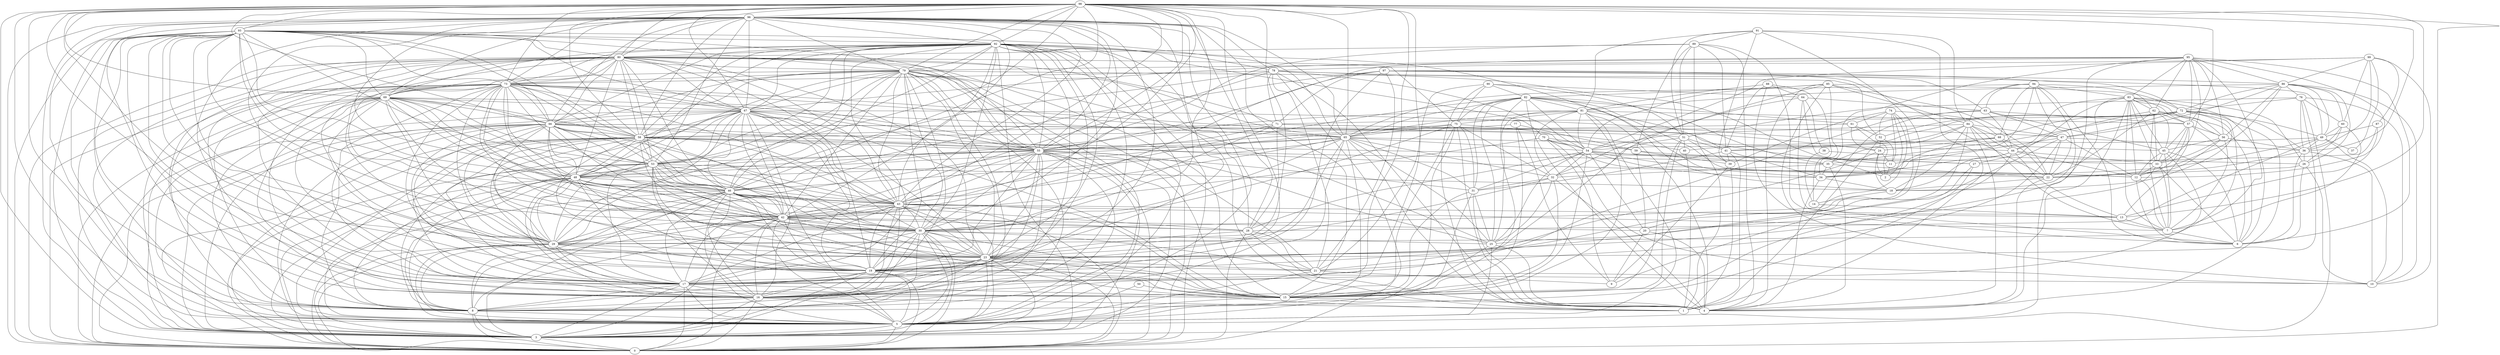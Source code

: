 digraph "sensornet-topology" {
label = "";
rankdir="BT";"0"->"3" [arrowhead = "both"] 
"0"->"5" [arrowhead = "both"] 
"0"->"8" [arrowhead = "both"] 
"0"->"16" [arrowhead = "both"] 
"0"->"17" [arrowhead = "both"] 
"0"->"19" [arrowhead = "both"] 
"0"->"23" [arrowhead = "both"] 
"0"->"28" [arrowhead = "both"] 
"0"->"29" [arrowhead = "both"] 
"0"->"30" [arrowhead = "both"] 
"0"->"42" [arrowhead = "both"] 
"0"->"43" [arrowhead = "both"] 
"0"->"46" [arrowhead = "both"] 
"0"->"48" [arrowhead = "both"] 
"0"->"53" [arrowhead = "both"] 
"0"->"55" [arrowhead = "both"] 
"0"->"58" [arrowhead = "both"] 
"0"->"66" [arrowhead = "both"] 
"0"->"67" [arrowhead = "both"] 
"0"->"69" [arrowhead = "both"] 
"0"->"73" [arrowhead = "both"] 
"0"->"78" [arrowhead = "both"] 
"0"->"79" [arrowhead = "both"] 
"0"->"80" [arrowhead = "both"] 
"0"->"92" [arrowhead = "both"] 
"0"->"93" [arrowhead = "both"] 
"0"->"96" [arrowhead = "both"] 
"0"->"98" [arrowhead = "both"] 
"1"->"16" [arrowhead = "both"] 
"1"->"39" [arrowhead = "both"] 
"1"->"40" [arrowhead = "both"] 
"1"->"41" [arrowhead = "both"] 
"1"->"42" [arrowhead = "both"] 
"1"->"52" [arrowhead = "both"] 
"1"->"89" [arrowhead = "both"] 
"1"->"90" [arrowhead = "both"] 
"1"->"91" [arrowhead = "both"] 
"1"->"92" [arrowhead = "both"] 
"2"->"11" [arrowhead = "both"] 
"2"->"24" [arrowhead = "both"] 
"2"->"49" [arrowhead = "both"] 
"2"->"61" [arrowhead = "both"] 
"2"->"74" [arrowhead = "both"] 
"2"->"78" [arrowhead = "both"] 
"3"->"5" [arrowhead = "both"] 
"3"->"8" [arrowhead = "both"] 
"3"->"16" [arrowhead = "both"] 
"3"->"17" [arrowhead = "both"] 
"3"->"19" [arrowhead = "both"] 
"3"->"23" [arrowhead = "both"] 
"3"->"29" [arrowhead = "both"] 
"3"->"30" [arrowhead = "both"] 
"3"->"42" [arrowhead = "both"] 
"3"->"43" [arrowhead = "both"] 
"3"->"46" [arrowhead = "both"] 
"3"->"48" [arrowhead = "both"] 
"3"->"55" [arrowhead = "both"] 
"3"->"58" [arrowhead = "both"] 
"3"->"66" [arrowhead = "both"] 
"3"->"67" [arrowhead = "both"] 
"3"->"69" [arrowhead = "both"] 
"3"->"73" [arrowhead = "both"] 
"3"->"76" [arrowhead = "both"] 
"3"->"79" [arrowhead = "both"] 
"3"->"80" [arrowhead = "both"] 
"3"->"92" [arrowhead = "both"] 
"3"->"93" [arrowhead = "both"] 
"3"->"96" [arrowhead = "both"] 
"3"->"98" [arrowhead = "both"] 
"4"->"15" [arrowhead = "both"] 
"4"->"20" [arrowhead = "both"] 
"4"->"22" [arrowhead = "both"] 
"4"->"25" [arrowhead = "both"] 
"4"->"28" [arrowhead = "both"] 
"4"->"31" [arrowhead = "both"] 
"4"->"32" [arrowhead = "both"] 
"4"->"34" [arrowhead = "both"] 
"4"->"35" [arrowhead = "both"] 
"4"->"65" [arrowhead = "both"] 
"4"->"72" [arrowhead = "both"] 
"4"->"75" [arrowhead = "both"] 
"4"->"78" [arrowhead = "both"] 
"4"->"81" [arrowhead = "both"] 
"4"->"82" [arrowhead = "both"] 
"4"->"83" [arrowhead = "both"] 
"4"->"84" [arrowhead = "both"] 
"4"->"85" [arrowhead = "both"] 
"4"->"89" [arrowhead = "both"] 
"5"->"8" [arrowhead = "both"] 
"5"->"15" [arrowhead = "both"] 
"5"->"16" [arrowhead = "both"] 
"5"->"17" [arrowhead = "both"] 
"5"->"19" [arrowhead = "both"] 
"5"->"21" [arrowhead = "both"] 
"5"->"23" [arrowhead = "both"] 
"5"->"25" [arrowhead = "both"] 
"5"->"29" [arrowhead = "both"] 
"5"->"30" [arrowhead = "both"] 
"5"->"31" [arrowhead = "both"] 
"5"->"42" [arrowhead = "both"] 
"5"->"43" [arrowhead = "both"] 
"5"->"46" [arrowhead = "both"] 
"5"->"48" [arrowhead = "both"] 
"5"->"50" [arrowhead = "both"] 
"5"->"53" [arrowhead = "both"] 
"5"->"58" [arrowhead = "both"] 
"5"->"65" [arrowhead = "both"] 
"5"->"66" [arrowhead = "both"] 
"5"->"67" [arrowhead = "both"] 
"5"->"69" [arrowhead = "both"] 
"5"->"73" [arrowhead = "both"] 
"5"->"75" [arrowhead = "both"] 
"5"->"79" [arrowhead = "both"] 
"5"->"80" [arrowhead = "both"] 
"5"->"81" [arrowhead = "both"] 
"5"->"92" [arrowhead = "both"] 
"5"->"93" [arrowhead = "both"] 
"5"->"95" [arrowhead = "both"] 
"5"->"96" [arrowhead = "both"] 
"5"->"98" [arrowhead = "both"] 
"6"->"7" [arrowhead = "both"] 
"6"->"12" [arrowhead = "both"] 
"6"->"26" [arrowhead = "both"] 
"6"->"33" [arrowhead = "both"] 
"6"->"36" [arrowhead = "both"] 
"6"->"45" [arrowhead = "both"] 
"6"->"57" [arrowhead = "both"] 
"6"->"62" [arrowhead = "both"] 
"6"->"83" [arrowhead = "both"] 
"6"->"88" [arrowhead = "both"] 
"6"->"89" [arrowhead = "both"] 
"6"->"94" [arrowhead = "both"] 
"6"->"95" [arrowhead = "both"] 
"7"->"12" [arrowhead = "both"] 
"7"->"13" [arrowhead = "both"] 
"7"->"33" [arrowhead = "both"] 
"7"->"43" [arrowhead = "both"] 
"7"->"45" [arrowhead = "both"] 
"7"->"56" [arrowhead = "both"] 
"7"->"60" [arrowhead = "both"] 
"7"->"62" [arrowhead = "both"] 
"7"->"83" [arrowhead = "both"] 
"7"->"84" [arrowhead = "both"] 
"7"->"95" [arrowhead = "both"] 
"8"->"16" [arrowhead = "both"] 
"8"->"17" [arrowhead = "both"] 
"8"->"19" [arrowhead = "both"] 
"8"->"23" [arrowhead = "both"] 
"8"->"27" [arrowhead = "both"] 
"8"->"29" [arrowhead = "both"] 
"8"->"30" [arrowhead = "both"] 
"8"->"42" [arrowhead = "both"] 
"8"->"43" [arrowhead = "both"] 
"8"->"46" [arrowhead = "both"] 
"8"->"48" [arrowhead = "both"] 
"8"->"53" [arrowhead = "both"] 
"8"->"55" [arrowhead = "both"] 
"8"->"66" [arrowhead = "both"] 
"8"->"67" [arrowhead = "both"] 
"8"->"69" [arrowhead = "both"] 
"8"->"73" [arrowhead = "both"] 
"8"->"79" [arrowhead = "both"] 
"8"->"80" [arrowhead = "both"] 
"8"->"92" [arrowhead = "both"] 
"8"->"93" [arrowhead = "both"] 
"8"->"96" [arrowhead = "both"] 
"8"->"98" [arrowhead = "both"] 
"9"->"20" [arrowhead = "both"] 
"9"->"21" [arrowhead = "both"] 
"9"->"27" [arrowhead = "both"] 
"9"->"39" [arrowhead = "both"] 
"9"->"70" [arrowhead = "both"] 
"9"->"77" [arrowhead = "both"] 
"10"->"19" [arrowhead = "both"] 
"10"->"26" [arrowhead = "both"] 
"10"->"36" [arrowhead = "both"] 
"10"->"49" [arrowhead = "both"] 
"10"->"70" [arrowhead = "both"] 
"10"->"76" [arrowhead = "both"] 
"10"->"85" [arrowhead = "both"] 
"10"->"86" [arrowhead = "both"] 
"10"->"99" [arrowhead = "both"] 
"11"->"24" [arrowhead = "both"] 
"11"->"47" [arrowhead = "both"] 
"11"->"52" [arrowhead = "both"] 
"11"->"64" [arrowhead = "both"] 
"11"->"73" [arrowhead = "both"] 
"11"->"74" [arrowhead = "both"] 
"12"->"33" [arrowhead = "both"] 
"12"->"44" [arrowhead = "both"] 
"12"->"45" [arrowhead = "both"] 
"12"->"47" [arrowhead = "both"] 
"12"->"56" [arrowhead = "both"] 
"12"->"57" [arrowhead = "both"] 
"12"->"66" [arrowhead = "both"] 
"12"->"70" [arrowhead = "both"] 
"12"->"82" [arrowhead = "both"] 
"12"->"83" [arrowhead = "both"] 
"12"->"95" [arrowhead = "both"] 
"13"->"14" [arrowhead = "both"] 
"13"->"43" [arrowhead = "both"] 
"13"->"44" [arrowhead = "both"] 
"13"->"57" [arrowhead = "both"] 
"13"->"64" [arrowhead = "both"] 
"13"->"87" [arrowhead = "both"] 
"13"->"98" [arrowhead = "both"] 
"14"->"18" [arrowhead = "both"] 
"14"->"38" [arrowhead = "both"] 
"14"->"63" [arrowhead = "both"] 
"14"->"88" [arrowhead = "both"] 
"15"->"17" [arrowhead = "both"] 
"15"->"23" [arrowhead = "both"] 
"15"->"25" [arrowhead = "both"] 
"15"->"30" [arrowhead = "both"] 
"15"->"31" [arrowhead = "both"] 
"15"->"32" [arrowhead = "both"] 
"15"->"43" [arrowhead = "both"] 
"15"->"44" [arrowhead = "both"] 
"15"->"46" [arrowhead = "both"] 
"15"->"48" [arrowhead = "both"] 
"15"->"50" [arrowhead = "both"] 
"15"->"51" [arrowhead = "both"] 
"15"->"54" [arrowhead = "both"] 
"15"->"55" [arrowhead = "both"] 
"15"->"67" [arrowhead = "both"] 
"15"->"73" [arrowhead = "both"] 
"15"->"75" [arrowhead = "both"] 
"15"->"77" [arrowhead = "both"] 
"15"->"80" [arrowhead = "both"] 
"15"->"81" [arrowhead = "both"] 
"15"->"82" [arrowhead = "both"] 
"15"->"93" [arrowhead = "both"] 
"15"->"96" [arrowhead = "both"] 
"15"->"98" [arrowhead = "both"] 
"16"->"17" [arrowhead = "both"] 
"16"->"19" [arrowhead = "both"] 
"16"->"23" [arrowhead = "both"] 
"16"->"29" [arrowhead = "both"] 
"16"->"30" [arrowhead = "both"] 
"16"->"42" [arrowhead = "both"] 
"16"->"43" [arrowhead = "both"] 
"16"->"46" [arrowhead = "both"] 
"16"->"48" [arrowhead = "both"] 
"16"->"51" [arrowhead = "both"] 
"16"->"53" [arrowhead = "both"] 
"16"->"55" [arrowhead = "both"] 
"16"->"58" [arrowhead = "both"] 
"16"->"67" [arrowhead = "both"] 
"16"->"69" [arrowhead = "both"] 
"16"->"73" [arrowhead = "both"] 
"16"->"79" [arrowhead = "both"] 
"16"->"80" [arrowhead = "both"] 
"16"->"92" [arrowhead = "both"] 
"16"->"93" [arrowhead = "both"] 
"16"->"96" [arrowhead = "both"] 
"16"->"97" [arrowhead = "both"] 
"16"->"98" [arrowhead = "both"] 
"17"->"19" [arrowhead = "both"] 
"17"->"23" [arrowhead = "both"] 
"17"->"29" [arrowhead = "both"] 
"17"->"30" [arrowhead = "both"] 
"17"->"42" [arrowhead = "both"] 
"17"->"43" [arrowhead = "both"] 
"17"->"45" [arrowhead = "both"] 
"17"->"46" [arrowhead = "both"] 
"17"->"48" [arrowhead = "both"] 
"17"->"53" [arrowhead = "both"] 
"17"->"55" [arrowhead = "both"] 
"17"->"58" [arrowhead = "both"] 
"17"->"63" [arrowhead = "both"] 
"17"->"65" [arrowhead = "both"] 
"17"->"66" [arrowhead = "both"] 
"17"->"69" [arrowhead = "both"] 
"17"->"73" [arrowhead = "both"] 
"17"->"79" [arrowhead = "both"] 
"17"->"80" [arrowhead = "both"] 
"17"->"92" [arrowhead = "both"] 
"17"->"93" [arrowhead = "both"] 
"17"->"96" [arrowhead = "both"] 
"17"->"98" [arrowhead = "both"] 
"18"->"22" [arrowhead = "both"] 
"18"->"24" [arrowhead = "both"] 
"18"->"34" [arrowhead = "both"] 
"18"->"44" [arrowhead = "both"] 
"18"->"53" [arrowhead = "both"] 
"18"->"72" [arrowhead = "both"] 
"18"->"84" [arrowhead = "both"] 
"18"->"92" [arrowhead = "both"] 
"18"->"94" [arrowhead = "both"] 
"19"->"23" [arrowhead = "both"] 
"19"->"29" [arrowhead = "both"] 
"19"->"30" [arrowhead = "both"] 
"19"->"42" [arrowhead = "both"] 
"19"->"43" [arrowhead = "both"] 
"19"->"46" [arrowhead = "both"] 
"19"->"48" [arrowhead = "both"] 
"19"->"53" [arrowhead = "both"] 
"19"->"55" [arrowhead = "both"] 
"19"->"58" [arrowhead = "both"] 
"19"->"64" [arrowhead = "both"] 
"19"->"66" [arrowhead = "both"] 
"19"->"67" [arrowhead = "both"] 
"19"->"73" [arrowhead = "both"] 
"19"->"79" [arrowhead = "both"] 
"19"->"80" [arrowhead = "both"] 
"19"->"84" [arrowhead = "both"] 
"19"->"92" [arrowhead = "both"] 
"19"->"93" [arrowhead = "both"] 
"19"->"96" [arrowhead = "both"] 
"19"->"98" [arrowhead = "both"] 
"20"->"33" [arrowhead = "both"] 
"20"->"42" [arrowhead = "both"] 
"20"->"54" [arrowhead = "both"] 
"20"->"59" [arrowhead = "both"] 
"20"->"91" [arrowhead = "both"] 
"21"->"23" [arrowhead = "both"] 
"21"->"28" [arrowhead = "both"] 
"21"->"30" [arrowhead = "both"] 
"21"->"47" [arrowhead = "both"] 
"21"->"55" [arrowhead = "both"] 
"21"->"58" [arrowhead = "both"] 
"21"->"74" [arrowhead = "both"] 
"21"->"78" [arrowhead = "both"] 
"21"->"90" [arrowhead = "both"] 
"21"->"97" [arrowhead = "both"] 
"22"->"26" [arrowhead = "both"] 
"22"->"35" [arrowhead = "both"] 
"22"->"36" [arrowhead = "both"] 
"22"->"47" [arrowhead = "both"] 
"22"->"54" [arrowhead = "both"] 
"22"->"62" [arrowhead = "both"] 
"22"->"68" [arrowhead = "both"] 
"22"->"85" [arrowhead = "both"] 
"22"->"86" [arrowhead = "both"] 
"22"->"94" [arrowhead = "both"] 
"22"->"97" [arrowhead = "both"] 
"23"->"24" [arrowhead = "both"] 
"23"->"28" [arrowhead = "both"] 
"23"->"29" [arrowhead = "both"] 
"23"->"30" [arrowhead = "both"] 
"23"->"42" [arrowhead = "both"] 
"23"->"43" [arrowhead = "both"] 
"23"->"46" [arrowhead = "both"] 
"23"->"48" [arrowhead = "both"] 
"23"->"53" [arrowhead = "both"] 
"23"->"55" [arrowhead = "both"] 
"23"->"58" [arrowhead = "both"] 
"23"->"65" [arrowhead = "both"] 
"23"->"66" [arrowhead = "both"] 
"23"->"67" [arrowhead = "both"] 
"23"->"69" [arrowhead = "both"] 
"23"->"76" [arrowhead = "both"] 
"23"->"79" [arrowhead = "both"] 
"23"->"80" [arrowhead = "both"] 
"23"->"83" [arrowhead = "both"] 
"23"->"92" [arrowhead = "both"] 
"23"->"93" [arrowhead = "both"] 
"23"->"96" [arrowhead = "both"] 
"23"->"98" [arrowhead = "both"] 
"24"->"52" [arrowhead = "both"] 
"24"->"61" [arrowhead = "both"] 
"24"->"68" [arrowhead = "both"] 
"24"->"71" [arrowhead = "both"] 
"25"->"30" [arrowhead = "both"] 
"25"->"31" [arrowhead = "both"] 
"25"->"32" [arrowhead = "both"] 
"25"->"47" [arrowhead = "both"] 
"25"->"54" [arrowhead = "both"] 
"25"->"55" [arrowhead = "both"] 
"25"->"65" [arrowhead = "both"] 
"25"->"79" [arrowhead = "both"] 
"25"->"81" [arrowhead = "both"] 
"25"->"82" [arrowhead = "both"] 
"26"->"36" [arrowhead = "both"] 
"26"->"38" [arrowhead = "both"] 
"26"->"60" [arrowhead = "both"] 
"26"->"83" [arrowhead = "both"] 
"26"->"86" [arrowhead = "both"] 
"27"->"58" [arrowhead = "both"] 
"27"->"59" [arrowhead = "both"] 
"27"->"83" [arrowhead = "both"] 
"27"->"87" [arrowhead = "both"] 
"28"->"42" [arrowhead = "both"] 
"28"->"46" [arrowhead = "both"] 
"28"->"49" [arrowhead = "both"] 
"28"->"54" [arrowhead = "both"] 
"28"->"71" [arrowhead = "both"] 
"28"->"73" [arrowhead = "both"] 
"28"->"92" [arrowhead = "both"] 
"28"->"96" [arrowhead = "both"] 
"29"->"30" [arrowhead = "both"] 
"29"->"32" [arrowhead = "both"] 
"29"->"42" [arrowhead = "both"] 
"29"->"43" [arrowhead = "both"] 
"29"->"46" [arrowhead = "both"] 
"29"->"48" [arrowhead = "both"] 
"29"->"53" [arrowhead = "both"] 
"29"->"55" [arrowhead = "both"] 
"29"->"58" [arrowhead = "both"] 
"29"->"66" [arrowhead = "both"] 
"29"->"67" [arrowhead = "both"] 
"29"->"69" [arrowhead = "both"] 
"29"->"72" [arrowhead = "both"] 
"29"->"73" [arrowhead = "both"] 
"29"->"80" [arrowhead = "both"] 
"29"->"92" [arrowhead = "both"] 
"29"->"93" [arrowhead = "both"] 
"29"->"96" [arrowhead = "both"] 
"29"->"98" [arrowhead = "both"] 
"30"->"42" [arrowhead = "both"] 
"30"->"43" [arrowhead = "both"] 
"30"->"46" [arrowhead = "both"] 
"30"->"48" [arrowhead = "both"] 
"30"->"53" [arrowhead = "both"] 
"30"->"55" [arrowhead = "both"] 
"30"->"58" [arrowhead = "both"] 
"30"->"65" [arrowhead = "both"] 
"30"->"66" [arrowhead = "both"] 
"30"->"67" [arrowhead = "both"] 
"30"->"69" [arrowhead = "both"] 
"30"->"71" [arrowhead = "both"] 
"30"->"73" [arrowhead = "both"] 
"30"->"74" [arrowhead = "both"] 
"30"->"75" [arrowhead = "both"] 
"30"->"79" [arrowhead = "both"] 
"30"->"92" [arrowhead = "both"] 
"30"->"93" [arrowhead = "both"] 
"30"->"96" [arrowhead = "both"] 
"30"->"98" [arrowhead = "both"] 
"31"->"32" [arrowhead = "both"] 
"31"->"41" [arrowhead = "both"] 
"31"->"54" [arrowhead = "both"] 
"31"->"55" [arrowhead = "both"] 
"31"->"65" [arrowhead = "both"] 
"31"->"75" [arrowhead = "both"] 
"31"->"82" [arrowhead = "both"] 
"32"->"35" [arrowhead = "both"] 
"32"->"51" [arrowhead = "both"] 
"32"->"54" [arrowhead = "both"] 
"32"->"65" [arrowhead = "both"] 
"32"->"75" [arrowhead = "both"] 
"32"->"81" [arrowhead = "both"] 
"32"->"85" [arrowhead = "both"] 
"33"->"44" [arrowhead = "both"] 
"33"->"45" [arrowhead = "both"] 
"33"->"54" [arrowhead = "both"] 
"33"->"56" [arrowhead = "both"] 
"33"->"57" [arrowhead = "both"] 
"33"->"62" [arrowhead = "both"] 
"33"->"83" [arrowhead = "both"] 
"33"->"95" [arrowhead = "both"] 
"34"->"35" [arrowhead = "both"] 
"34"->"41" [arrowhead = "both"] 
"34"->"44" [arrowhead = "both"] 
"34"->"54" [arrowhead = "both"] 
"34"->"68" [arrowhead = "both"] 
"34"->"82" [arrowhead = "both"] 
"34"->"85" [arrowhead = "both"] 
"34"->"94" [arrowhead = "both"] 
"35"->"54" [arrowhead = "both"] 
"35"->"58" [arrowhead = "both"] 
"35"->"72" [arrowhead = "both"] 
"35"->"82" [arrowhead = "both"] 
"35"->"84" [arrowhead = "both"] 
"35"->"95" [arrowhead = "both"] 
"36"->"47" [arrowhead = "both"] 
"36"->"49" [arrowhead = "both"] 
"36"->"56" [arrowhead = "both"] 
"36"->"60" [arrowhead = "both"] 
"36"->"72" [arrowhead = "both"] 
"36"->"76" [arrowhead = "both"] 
"36"->"98" [arrowhead = "both"] 
"36"->"99" [arrowhead = "both"] 
"37"->"49" [arrowhead = "both"] 
"37"->"99" [arrowhead = "both"] 
"38"->"64" [arrowhead = "both"] 
"39"->"41" [arrowhead = "both"] 
"39"->"51" [arrowhead = "both"] 
"39"->"59" [arrowhead = "both"] 
"39"->"74" [arrowhead = "both"] 
"39"->"91" [arrowhead = "both"] 
"40"->"49" [arrowhead = "both"] 
"40"->"51" [arrowhead = "both"] 
"40"->"66" [arrowhead = "both"] 
"41"->"51" [arrowhead = "both"] 
"41"->"68" [arrowhead = "both"] 
"41"->"81" [arrowhead = "both"] 
"41"->"84" [arrowhead = "both"] 
"41"->"88" [arrowhead = "both"] 
"41"->"89" [arrowhead = "both"] 
"42"->"43" [arrowhead = "both"] 
"42"->"46" [arrowhead = "both"] 
"42"->"48" [arrowhead = "both"] 
"42"->"53" [arrowhead = "both"] 
"42"->"55" [arrowhead = "both"] 
"42"->"58" [arrowhead = "both"] 
"42"->"66" [arrowhead = "both"] 
"42"->"67" [arrowhead = "both"] 
"42"->"69" [arrowhead = "both"] 
"42"->"70" [arrowhead = "both"] 
"42"->"73" [arrowhead = "both"] 
"42"->"78" [arrowhead = "both"] 
"42"->"79" [arrowhead = "both"] 
"42"->"80" [arrowhead = "both"] 
"42"->"93" [arrowhead = "both"] 
"42"->"96" [arrowhead = "both"] 
"42"->"97" [arrowhead = "both"] 
"42"->"98" [arrowhead = "both"] 
"43"->"46" [arrowhead = "both"] 
"43"->"48" [arrowhead = "both"] 
"43"->"53" [arrowhead = "both"] 
"43"->"55" [arrowhead = "both"] 
"43"->"58" [arrowhead = "both"] 
"43"->"65" [arrowhead = "both"] 
"43"->"66" [arrowhead = "both"] 
"43"->"67" [arrowhead = "both"] 
"43"->"69" [arrowhead = "both"] 
"43"->"73" [arrowhead = "both"] 
"43"->"79" [arrowhead = "both"] 
"43"->"80" [arrowhead = "both"] 
"43"->"82" [arrowhead = "both"] 
"43"->"92" [arrowhead = "both"] 
"43"->"96" [arrowhead = "both"] 
"43"->"98" [arrowhead = "both"] 
"44"->"62" [arrowhead = "both"] 
"44"->"63" [arrowhead = "both"] 
"44"->"65" [arrowhead = "both"] 
"44"->"68" [arrowhead = "both"] 
"44"->"83" [arrowhead = "both"] 
"44"->"84" [arrowhead = "both"] 
"45"->"56" [arrowhead = "both"] 
"45"->"57" [arrowhead = "both"] 
"45"->"62" [arrowhead = "both"] 
"45"->"63" [arrowhead = "both"] 
"45"->"67" [arrowhead = "both"] 
"45"->"83" [arrowhead = "both"] 
"46"->"48" [arrowhead = "both"] 
"46"->"53" [arrowhead = "both"] 
"46"->"55" [arrowhead = "both"] 
"46"->"58" [arrowhead = "both"] 
"46"->"65" [arrowhead = "both"] 
"46"->"66" [arrowhead = "both"] 
"46"->"67" [arrowhead = "both"] 
"46"->"69" [arrowhead = "both"] 
"46"->"73" [arrowhead = "both"] 
"46"->"78" [arrowhead = "both"] 
"46"->"79" [arrowhead = "both"] 
"46"->"80" [arrowhead = "both"] 
"46"->"92" [arrowhead = "both"] 
"46"->"93" [arrowhead = "both"] 
"46"->"97" [arrowhead = "both"] 
"46"->"98" [arrowhead = "both"] 
"47"->"63" [arrowhead = "both"] 
"47"->"71" [arrowhead = "both"] 
"47"->"72" [arrowhead = "both"] 
"47"->"84" [arrowhead = "both"] 
"47"->"86" [arrowhead = "both"] 
"48"->"53" [arrowhead = "both"] 
"48"->"55" [arrowhead = "both"] 
"48"->"58" [arrowhead = "both"] 
"48"->"61" [arrowhead = "both"] 
"48"->"65" [arrowhead = "both"] 
"48"->"66" [arrowhead = "both"] 
"48"->"67" [arrowhead = "both"] 
"48"->"69" [arrowhead = "both"] 
"48"->"73" [arrowhead = "both"] 
"48"->"79" [arrowhead = "both"] 
"48"->"80" [arrowhead = "both"] 
"48"->"89" [arrowhead = "both"] 
"48"->"92" [arrowhead = "both"] 
"48"->"93" [arrowhead = "both"] 
"48"->"96" [arrowhead = "both"] 
"49"->"60" [arrowhead = "both"] 
"49"->"72" [arrowhead = "both"] 
"49"->"78" [arrowhead = "both"] 
"49"->"86" [arrowhead = "both"] 
"49"->"87" [arrowhead = "both"] 
"51"->"66" [arrowhead = "both"] 
"51"->"76" [arrowhead = "both"] 
"51"->"89" [arrowhead = "both"] 
"51"->"90" [arrowhead = "both"] 
"51"->"91" [arrowhead = "both"] 
"52"->"61" [arrowhead = "both"] 
"52"->"72" [arrowhead = "both"] 
"52"->"74" [arrowhead = "both"] 
"52"->"79" [arrowhead = "both"] 
"53"->"55" [arrowhead = "both"] 
"53"->"58" [arrowhead = "both"] 
"53"->"66" [arrowhead = "both"] 
"53"->"67" [arrowhead = "both"] 
"53"->"69" [arrowhead = "both"] 
"53"->"73" [arrowhead = "both"] 
"53"->"79" [arrowhead = "both"] 
"53"->"80" [arrowhead = "both"] 
"53"->"92" [arrowhead = "both"] 
"53"->"93" [arrowhead = "both"] 
"53"->"96" [arrowhead = "both"] 
"53"->"98" [arrowhead = "both"] 
"54"->"65" [arrowhead = "both"] 
"54"->"70" [arrowhead = "both"] 
"54"->"72" [arrowhead = "both"] 
"54"->"75" [arrowhead = "both"] 
"54"->"78" [arrowhead = "both"] 
"54"->"81" [arrowhead = "both"] 
"54"->"82" [arrowhead = "both"] 
"54"->"84" [arrowhead = "both"] 
"54"->"85" [arrowhead = "both"] 
"54"->"99" [arrowhead = "both"] 
"55"->"58" [arrowhead = "both"] 
"55"->"65" [arrowhead = "both"] 
"55"->"66" [arrowhead = "both"] 
"55"->"67" [arrowhead = "both"] 
"55"->"69" [arrowhead = "both"] 
"55"->"71" [arrowhead = "both"] 
"55"->"73" [arrowhead = "both"] 
"55"->"75" [arrowhead = "both"] 
"55"->"79" [arrowhead = "both"] 
"55"->"80" [arrowhead = "both"] 
"55"->"81" [arrowhead = "both"] 
"55"->"92" [arrowhead = "both"] 
"55"->"93" [arrowhead = "both"] 
"55"->"95" [arrowhead = "both"] 
"55"->"96" [arrowhead = "both"] 
"55"->"98" [arrowhead = "both"] 
"56"->"57" [arrowhead = "both"] 
"56"->"62" [arrowhead = "both"] 
"56"->"83" [arrowhead = "both"] 
"56"->"86" [arrowhead = "both"] 
"56"->"95" [arrowhead = "both"] 
"57"->"62" [arrowhead = "both"] 
"57"->"63" [arrowhead = "both"] 
"57"->"81" [arrowhead = "both"] 
"57"->"83" [arrowhead = "both"] 
"57"->"95" [arrowhead = "both"] 
"57"->"98" [arrowhead = "both"] 
"58"->"66" [arrowhead = "both"] 
"58"->"67" [arrowhead = "both"] 
"58"->"69" [arrowhead = "both"] 
"58"->"71" [arrowhead = "both"] 
"58"->"73" [arrowhead = "both"] 
"58"->"77" [arrowhead = "both"] 
"58"->"79" [arrowhead = "both"] 
"58"->"80" [arrowhead = "both"] 
"58"->"92" [arrowhead = "both"] 
"58"->"93" [arrowhead = "both"] 
"58"->"96" [arrowhead = "both"] 
"58"->"98" [arrowhead = "both"] 
"59"->"70" [arrowhead = "both"] 
"59"->"77" [arrowhead = "both"] 
"59"->"89" [arrowhead = "both"] 
"60"->"76" [arrowhead = "both"] 
"60"->"86" [arrowhead = "both"] 
"60"->"99" [arrowhead = "both"] 
"61"->"74" [arrowhead = "both"] 
"61"->"82" [arrowhead = "both"] 
"62"->"83" [arrowhead = "both"] 
"62"->"94" [arrowhead = "both"] 
"62"->"95" [arrowhead = "both"] 
"63"->"64" [arrowhead = "both"] 
"63"->"94" [arrowhead = "both"] 
"63"->"97" [arrowhead = "both"] 
"64"->"88" [arrowhead = "both"] 
"64"->"90" [arrowhead = "both"] 
"65"->"67" [arrowhead = "both"] 
"65"->"73" [arrowhead = "both"] 
"65"->"75" [arrowhead = "both"] 
"65"->"80" [arrowhead = "both"] 
"65"->"81" [arrowhead = "both"] 
"65"->"82" [arrowhead = "both"] 
"65"->"93" [arrowhead = "both"] 
"65"->"94" [arrowhead = "both"] 
"65"->"96" [arrowhead = "both"] 
"65"->"98" [arrowhead = "both"] 
"66"->"67" [arrowhead = "both"] 
"66"->"69" [arrowhead = "both"] 
"66"->"73" [arrowhead = "both"] 
"66"->"79" [arrowhead = "both"] 
"66"->"80" [arrowhead = "both"] 
"66"->"92" [arrowhead = "both"] 
"66"->"93" [arrowhead = "both"] 
"66"->"96" [arrowhead = "both"] 
"66"->"98" [arrowhead = "both"] 
"67"->"69" [arrowhead = "both"] 
"67"->"73" [arrowhead = "both"] 
"67"->"79" [arrowhead = "both"] 
"67"->"80" [arrowhead = "both"] 
"67"->"92" [arrowhead = "both"] 
"67"->"93" [arrowhead = "both"] 
"67"->"95" [arrowhead = "both"] 
"67"->"96" [arrowhead = "both"] 
"67"->"98" [arrowhead = "both"] 
"68"->"72" [arrowhead = "both"] 
"68"->"74" [arrowhead = "both"] 
"68"->"84" [arrowhead = "both"] 
"68"->"94" [arrowhead = "both"] 
"69"->"73" [arrowhead = "both"] 
"69"->"79" [arrowhead = "both"] 
"69"->"80" [arrowhead = "both"] 
"69"->"92" [arrowhead = "both"] 
"69"->"93" [arrowhead = "both"] 
"69"->"96" [arrowhead = "both"] 
"69"->"98" [arrowhead = "both"] 
"70"->"92" [arrowhead = "both"] 
"71"->"72" [arrowhead = "both"] 
"71"->"78" [arrowhead = "both"] 
"71"->"80" [arrowhead = "both"] 
"71"->"97" [arrowhead = "both"] 
"72"->"76" [arrowhead = "both"] 
"72"->"85" [arrowhead = "both"] 
"72"->"86" [arrowhead = "both"] 
"72"->"97" [arrowhead = "both"] 
"73"->"78" [arrowhead = "both"] 
"73"->"79" [arrowhead = "both"] 
"73"->"80" [arrowhead = "both"] 
"73"->"92" [arrowhead = "both"] 
"73"->"93" [arrowhead = "both"] 
"73"->"96" [arrowhead = "both"] 
"73"->"98" [arrowhead = "both"] 
"75"->"80" [arrowhead = "both"] 
"75"->"81" [arrowhead = "both"] 
"75"->"82" [arrowhead = "both"] 
"75"->"90" [arrowhead = "both"] 
"76"->"86" [arrowhead = "both"] 
"78"->"92" [arrowhead = "both"] 
"78"->"96" [arrowhead = "both"] 
"78"->"99" [arrowhead = "both"] 
"79"->"80" [arrowhead = "both"] 
"79"->"92" [arrowhead = "both"] 
"79"->"93" [arrowhead = "both"] 
"79"->"95" [arrowhead = "both"] 
"79"->"96" [arrowhead = "both"] 
"79"->"98" [arrowhead = "both"] 
"80"->"89" [arrowhead = "both"] 
"80"->"92" [arrowhead = "both"] 
"80"->"93" [arrowhead = "both"] 
"80"->"96" [arrowhead = "both"] 
"80"->"98" [arrowhead = "both"] 
"81"->"82" [arrowhead = "both"] 
"81"->"86" [arrowhead = "both"] 
"81"->"88" [arrowhead = "both"] 
"81"->"91" [arrowhead = "both"] 
"82"->"85" [arrowhead = "both"] 
"82"->"90" [arrowhead = "both"] 
"83"->"94" [arrowhead = "both"] 
"83"->"95" [arrowhead = "both"] 
"84"->"85" [arrowhead = "both"] 
"84"->"91" [arrowhead = "both"] 
"84"->"94" [arrowhead = "both"] 
"86"->"95" [arrowhead = "both"] 
"86"->"97" [arrowhead = "both"] 
"86"->"99" [arrowhead = "both"] 
"87"->"99" [arrowhead = "both"] 
"89"->"91" [arrowhead = "both"] 
"92"->"93" [arrowhead = "both"] 
"92"->"96" [arrowhead = "both"] 
"92"->"98" [arrowhead = "both"] 
"93"->"96" [arrowhead = "both"] 
"93"->"98" [arrowhead = "both"] 
"96"->"98" [arrowhead = "both"] 
}